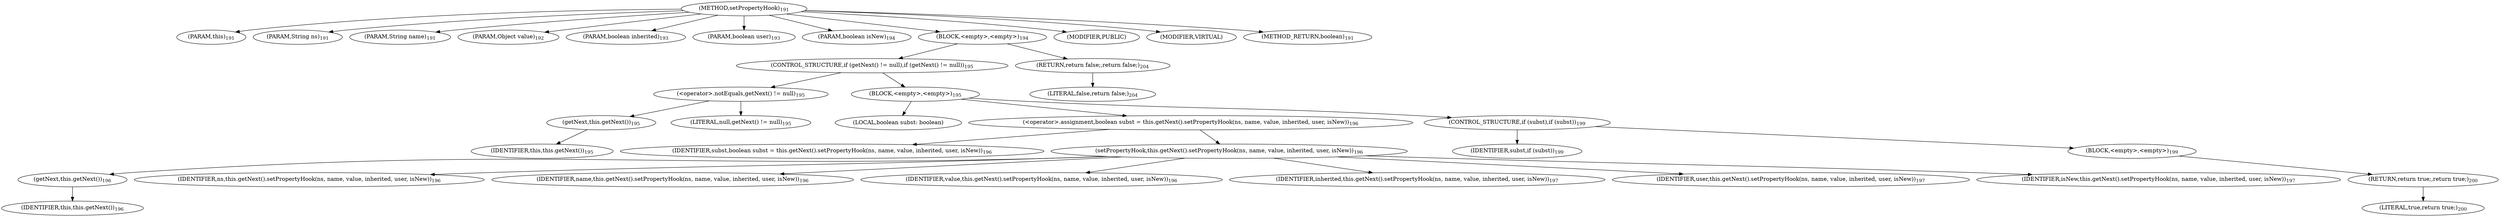 digraph "setPropertyHook" {  
"176" [label = <(METHOD,setPropertyHook)<SUB>191</SUB>> ]
"10" [label = <(PARAM,this)<SUB>191</SUB>> ]
"177" [label = <(PARAM,String ns)<SUB>191</SUB>> ]
"178" [label = <(PARAM,String name)<SUB>191</SUB>> ]
"179" [label = <(PARAM,Object value)<SUB>192</SUB>> ]
"180" [label = <(PARAM,boolean inherited)<SUB>193</SUB>> ]
"181" [label = <(PARAM,boolean user)<SUB>193</SUB>> ]
"182" [label = <(PARAM,boolean isNew)<SUB>194</SUB>> ]
"183" [label = <(BLOCK,&lt;empty&gt;,&lt;empty&gt;)<SUB>194</SUB>> ]
"184" [label = <(CONTROL_STRUCTURE,if (getNext() != null),if (getNext() != null))<SUB>195</SUB>> ]
"185" [label = <(&lt;operator&gt;.notEquals,getNext() != null)<SUB>195</SUB>> ]
"186" [label = <(getNext,this.getNext())<SUB>195</SUB>> ]
"9" [label = <(IDENTIFIER,this,this.getNext())<SUB>195</SUB>> ]
"187" [label = <(LITERAL,null,getNext() != null)<SUB>195</SUB>> ]
"188" [label = <(BLOCK,&lt;empty&gt;,&lt;empty&gt;)<SUB>195</SUB>> ]
"189" [label = <(LOCAL,boolean subst: boolean)> ]
"190" [label = <(&lt;operator&gt;.assignment,boolean subst = this.getNext().setPropertyHook(ns, name, value, inherited, user, isNew))<SUB>196</SUB>> ]
"191" [label = <(IDENTIFIER,subst,boolean subst = this.getNext().setPropertyHook(ns, name, value, inherited, user, isNew))<SUB>196</SUB>> ]
"192" [label = <(setPropertyHook,this.getNext().setPropertyHook(ns, name, value, inherited, user, isNew))<SUB>196</SUB>> ]
"193" [label = <(getNext,this.getNext())<SUB>196</SUB>> ]
"11" [label = <(IDENTIFIER,this,this.getNext())<SUB>196</SUB>> ]
"194" [label = <(IDENTIFIER,ns,this.getNext().setPropertyHook(ns, name, value, inherited, user, isNew))<SUB>196</SUB>> ]
"195" [label = <(IDENTIFIER,name,this.getNext().setPropertyHook(ns, name, value, inherited, user, isNew))<SUB>196</SUB>> ]
"196" [label = <(IDENTIFIER,value,this.getNext().setPropertyHook(ns, name, value, inherited, user, isNew))<SUB>196</SUB>> ]
"197" [label = <(IDENTIFIER,inherited,this.getNext().setPropertyHook(ns, name, value, inherited, user, isNew))<SUB>197</SUB>> ]
"198" [label = <(IDENTIFIER,user,this.getNext().setPropertyHook(ns, name, value, inherited, user, isNew))<SUB>197</SUB>> ]
"199" [label = <(IDENTIFIER,isNew,this.getNext().setPropertyHook(ns, name, value, inherited, user, isNew))<SUB>197</SUB>> ]
"200" [label = <(CONTROL_STRUCTURE,if (subst),if (subst))<SUB>199</SUB>> ]
"201" [label = <(IDENTIFIER,subst,if (subst))<SUB>199</SUB>> ]
"202" [label = <(BLOCK,&lt;empty&gt;,&lt;empty&gt;)<SUB>199</SUB>> ]
"203" [label = <(RETURN,return true;,return true;)<SUB>200</SUB>> ]
"204" [label = <(LITERAL,true,return true;)<SUB>200</SUB>> ]
"205" [label = <(RETURN,return false;,return false;)<SUB>204</SUB>> ]
"206" [label = <(LITERAL,false,return false;)<SUB>204</SUB>> ]
"207" [label = <(MODIFIER,PUBLIC)> ]
"208" [label = <(MODIFIER,VIRTUAL)> ]
"209" [label = <(METHOD_RETURN,boolean)<SUB>191</SUB>> ]
  "176" -> "10" 
  "176" -> "177" 
  "176" -> "178" 
  "176" -> "179" 
  "176" -> "180" 
  "176" -> "181" 
  "176" -> "182" 
  "176" -> "183" 
  "176" -> "207" 
  "176" -> "208" 
  "176" -> "209" 
  "183" -> "184" 
  "183" -> "205" 
  "184" -> "185" 
  "184" -> "188" 
  "185" -> "186" 
  "185" -> "187" 
  "186" -> "9" 
  "188" -> "189" 
  "188" -> "190" 
  "188" -> "200" 
  "190" -> "191" 
  "190" -> "192" 
  "192" -> "193" 
  "192" -> "194" 
  "192" -> "195" 
  "192" -> "196" 
  "192" -> "197" 
  "192" -> "198" 
  "192" -> "199" 
  "193" -> "11" 
  "200" -> "201" 
  "200" -> "202" 
  "202" -> "203" 
  "203" -> "204" 
  "205" -> "206" 
}
